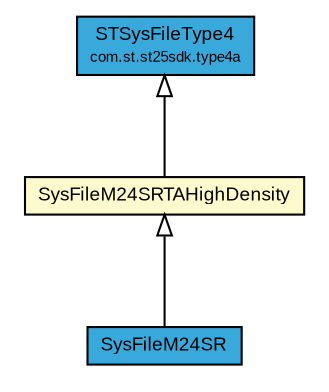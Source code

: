 #!/usr/local/bin/dot
#
# Class diagram 
# Generated by UMLGraph version R5_7_2-3-gee82a7 (http://www.umlgraph.org/)
#

digraph G {
	edge [fontname="arial",fontsize=10,labelfontname="arial",labelfontsize=10];
	node [fontname="arial",fontsize=10,shape=plaintext];
	nodesep=0.25;
	ranksep=0.5;
	// com.st.st25sdk.type4a.STSysFileType4
	c36273 [label=<<table title="com.st.st25sdk.type4a.STSysFileType4" border="0" cellborder="1" cellspacing="0" cellpadding="2" port="p" bgcolor="#39a9dc" href="../STSysFileType4.html">
		<tr><td><table border="0" cellspacing="0" cellpadding="1">
<tr><td align="center" balign="center"> STSysFileType4 </td></tr>
<tr><td align="center" balign="center"><font point-size="7.0"> com.st.st25sdk.type4a </font></td></tr>
		</table></td></tr>
		</table>>, URL="../STSysFileType4.html", fontname="arial", fontcolor="black", fontsize=9.0];
	// com.st.st25sdk.type4a.m24srtahighdensity.SysFileM24SRTAHighDensity
	c36278 [label=<<table title="com.st.st25sdk.type4a.m24srtahighdensity.SysFileM24SRTAHighDensity" border="0" cellborder="1" cellspacing="0" cellpadding="2" port="p" bgcolor="lemonChiffon" href="./SysFileM24SRTAHighDensity.html">
		<tr><td><table border="0" cellspacing="0" cellpadding="1">
<tr><td align="center" balign="center"> SysFileM24SRTAHighDensity </td></tr>
		</table></td></tr>
		</table>>, URL="./SysFileM24SRTAHighDensity.html", fontname="arial", fontcolor="black", fontsize=9.0];
	// com.st.st25sdk.type4a.m24srtahighdensity.SysFileM24SR
	c36279 [label=<<table title="com.st.st25sdk.type4a.m24srtahighdensity.SysFileM24SR" border="0" cellborder="1" cellspacing="0" cellpadding="2" port="p" bgcolor="#39a9dc" href="./SysFileM24SR.html">
		<tr><td><table border="0" cellspacing="0" cellpadding="1">
<tr><td align="center" balign="center"> SysFileM24SR </td></tr>
		</table></td></tr>
		</table>>, URL="./SysFileM24SR.html", fontname="arial", fontcolor="black", fontsize=9.0];
	//com.st.st25sdk.type4a.m24srtahighdensity.SysFileM24SRTAHighDensity extends com.st.st25sdk.type4a.STSysFileType4
	c36273:p -> c36278:p [dir=back,arrowtail=empty];
	//com.st.st25sdk.type4a.m24srtahighdensity.SysFileM24SR extends com.st.st25sdk.type4a.m24srtahighdensity.SysFileM24SRTAHighDensity
	c36278:p -> c36279:p [dir=back,arrowtail=empty];
}

